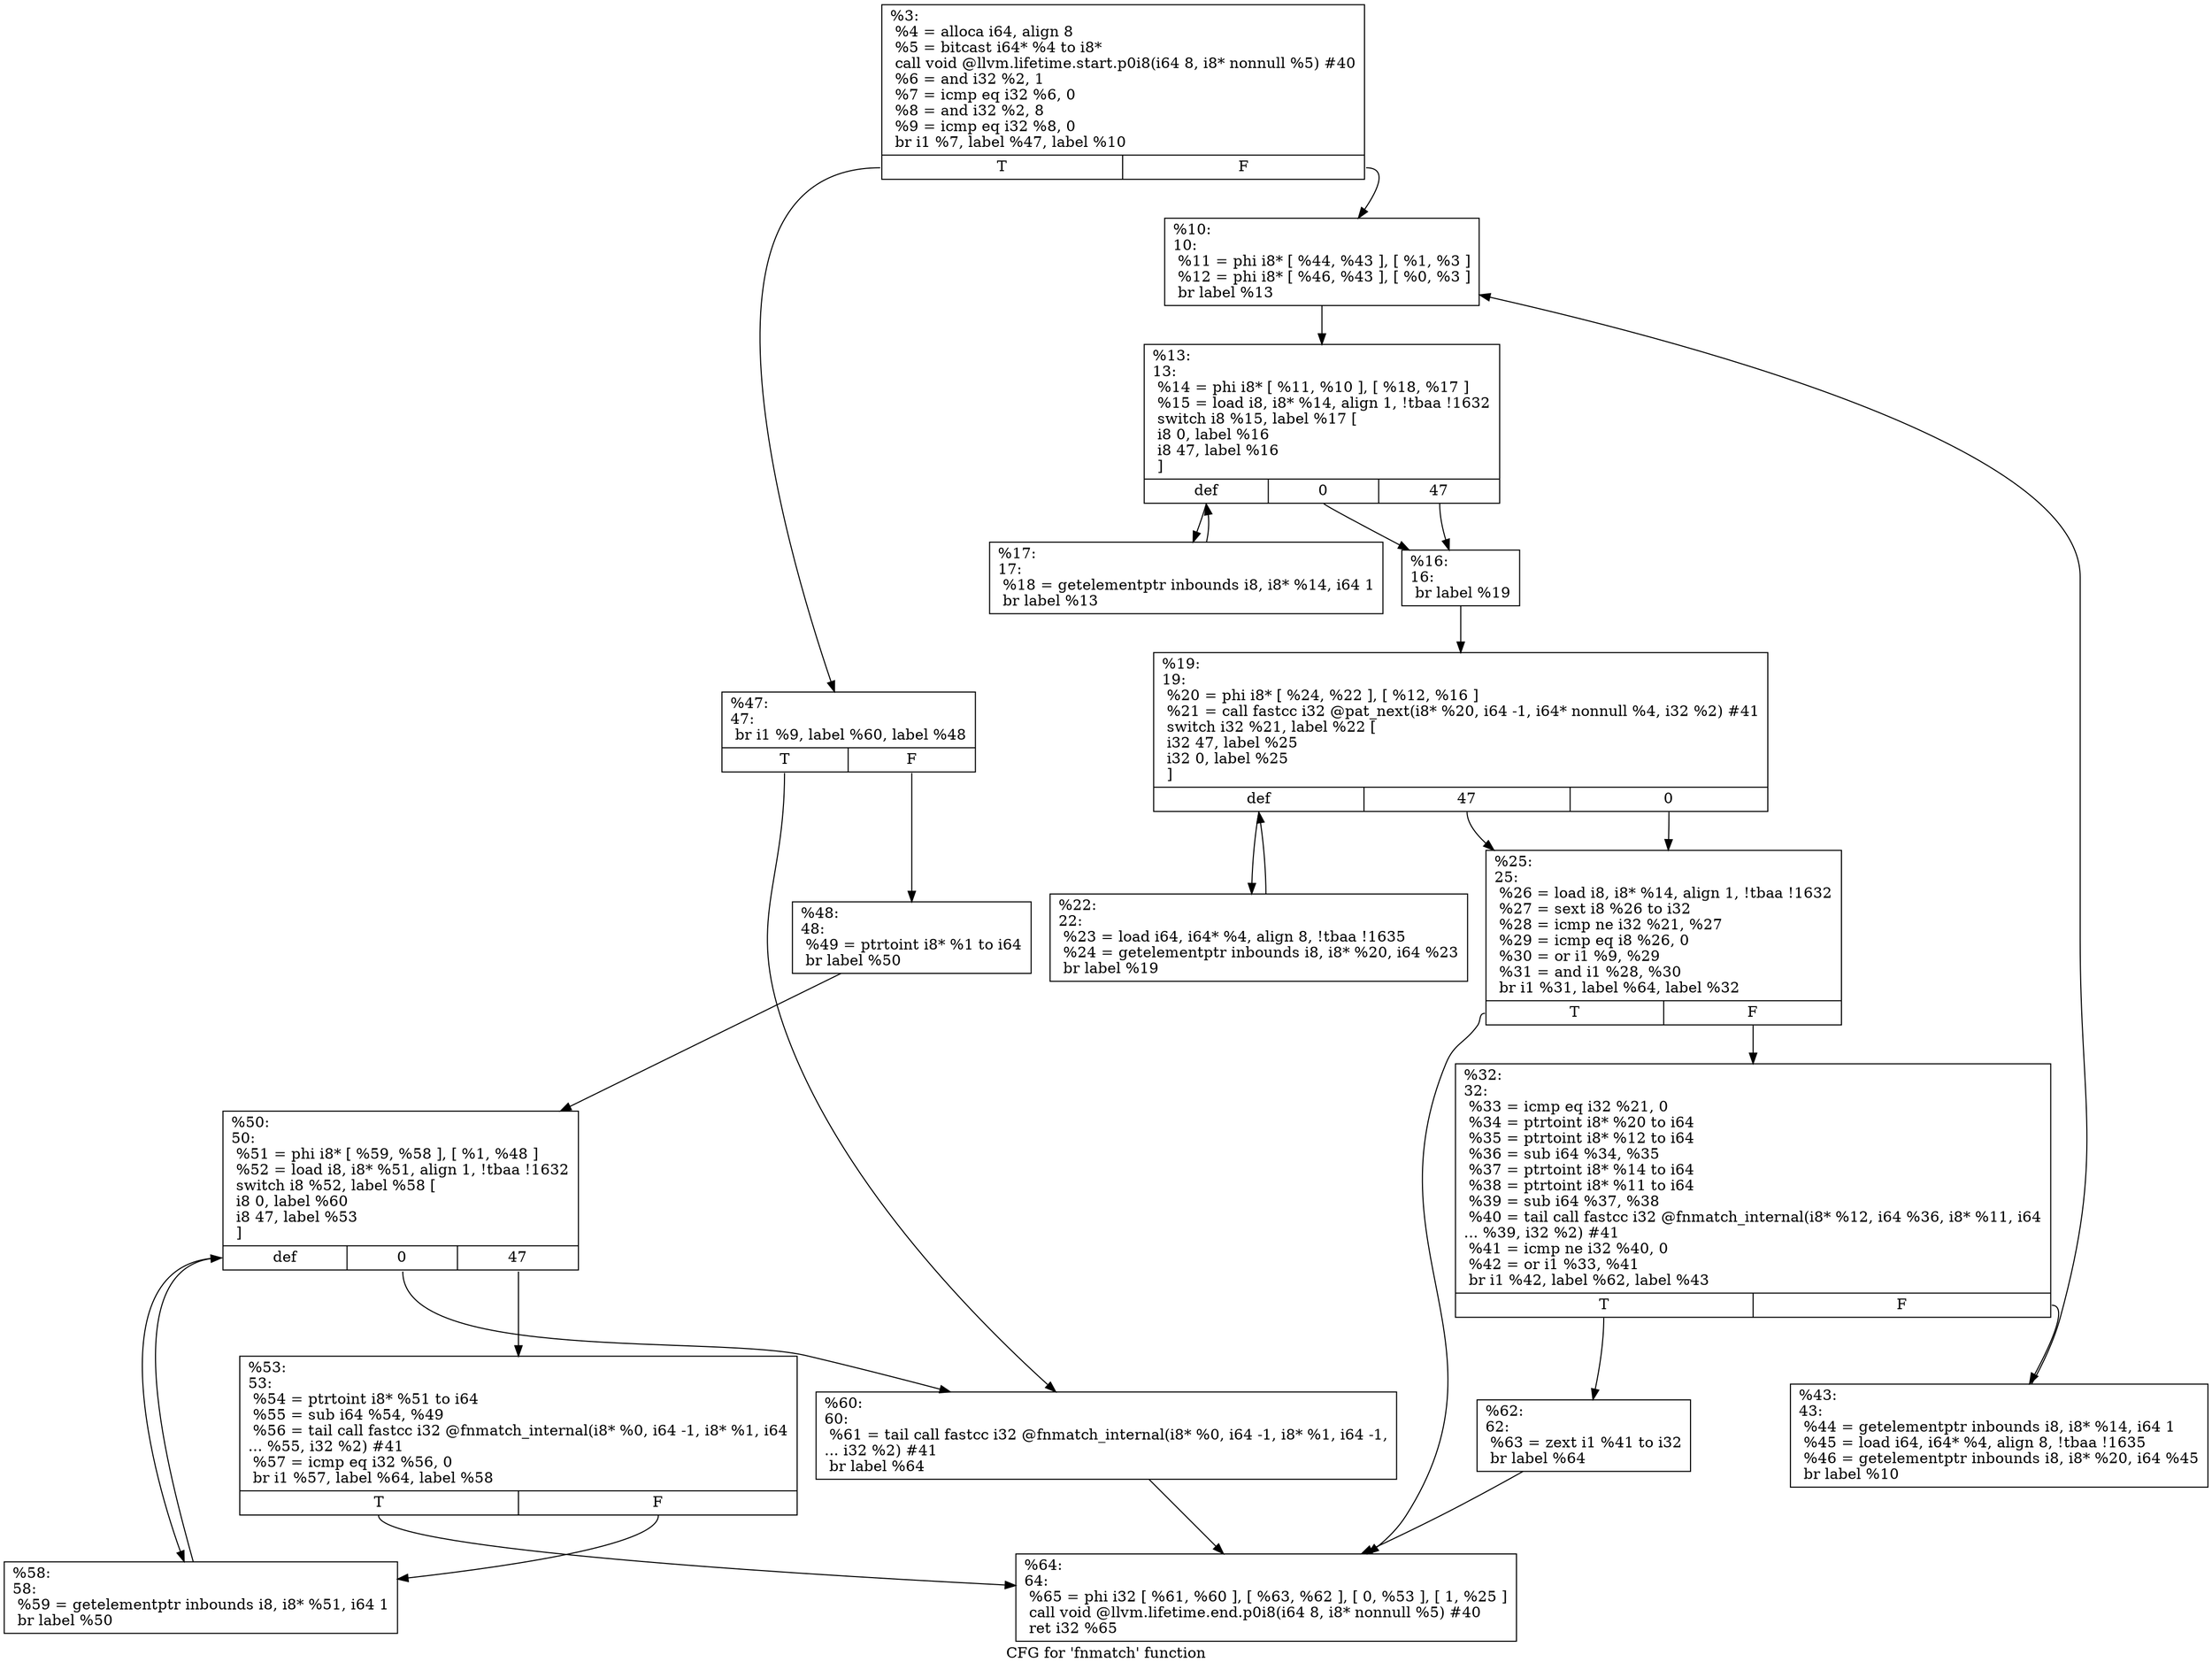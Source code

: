 digraph "CFG for 'fnmatch' function" {
	label="CFG for 'fnmatch' function";

	Node0x1b13870 [shape=record,label="{%3:\l  %4 = alloca i64, align 8\l  %5 = bitcast i64* %4 to i8*\l  call void @llvm.lifetime.start.p0i8(i64 8, i8* nonnull %5) #40\l  %6 = and i32 %2, 1\l  %7 = icmp eq i32 %6, 0\l  %8 = and i32 %2, 8\l  %9 = icmp eq i32 %8, 0\l  br i1 %7, label %47, label %10\l|{<s0>T|<s1>F}}"];
	Node0x1b13870:s0 -> Node0x1b13cb0;
	Node0x1b13870:s1 -> Node0x1b139e0;
	Node0x1b139e0 [shape=record,label="{%10:\l10:                                               \l  %11 = phi i8* [ %44, %43 ], [ %1, %3 ]\l  %12 = phi i8* [ %46, %43 ], [ %0, %3 ]\l  br label %13\l}"];
	Node0x1b139e0 -> Node0x1b13a30;
	Node0x1b13a30 [shape=record,label="{%13:\l13:                                               \l  %14 = phi i8* [ %11, %10 ], [ %18, %17 ]\l  %15 = load i8, i8* %14, align 1, !tbaa !1632\l  switch i8 %15, label %17 [\l    i8 0, label %16\l    i8 47, label %16\l  ]\l|{<s0>def|<s1>0|<s2>47}}"];
	Node0x1b13a30:s0 -> Node0x1b13ad0;
	Node0x1b13a30:s1 -> Node0x1b13a80;
	Node0x1b13a30:s2 -> Node0x1b13a80;
	Node0x1b13a80 [shape=record,label="{%16:\l16:                                               \l  br label %19\l}"];
	Node0x1b13a80 -> Node0x1b13b20;
	Node0x1b13ad0 [shape=record,label="{%17:\l17:                                               \l  %18 = getelementptr inbounds i8, i8* %14, i64 1\l  br label %13\l}"];
	Node0x1b13ad0 -> Node0x1b13a30;
	Node0x1b13b20 [shape=record,label="{%19:\l19:                                               \l  %20 = phi i8* [ %24, %22 ], [ %12, %16 ]\l  %21 = call fastcc i32 @pat_next(i8* %20, i64 -1, i64* nonnull %4, i32 %2) #41\l  switch i32 %21, label %22 [\l    i32 47, label %25\l    i32 0, label %25\l  ]\l|{<s0>def|<s1>47|<s2>0}}"];
	Node0x1b13b20:s0 -> Node0x1b13b70;
	Node0x1b13b20:s1 -> Node0x1b13bc0;
	Node0x1b13b20:s2 -> Node0x1b13bc0;
	Node0x1b13b70 [shape=record,label="{%22:\l22:                                               \l  %23 = load i64, i64* %4, align 8, !tbaa !1635\l  %24 = getelementptr inbounds i8, i8* %20, i64 %23\l  br label %19\l}"];
	Node0x1b13b70 -> Node0x1b13b20;
	Node0x1b13bc0 [shape=record,label="{%25:\l25:                                               \l  %26 = load i8, i8* %14, align 1, !tbaa !1632\l  %27 = sext i8 %26 to i32\l  %28 = icmp ne i32 %21, %27\l  %29 = icmp eq i8 %26, 0\l  %30 = or i1 %9, %29\l  %31 = and i1 %28, %30\l  br i1 %31, label %64, label %32\l|{<s0>T|<s1>F}}"];
	Node0x1b13bc0:s0 -> Node0x1b13ee0;
	Node0x1b13bc0:s1 -> Node0x1b13c10;
	Node0x1b13c10 [shape=record,label="{%32:\l32:                                               \l  %33 = icmp eq i32 %21, 0\l  %34 = ptrtoint i8* %20 to i64\l  %35 = ptrtoint i8* %12 to i64\l  %36 = sub i64 %34, %35\l  %37 = ptrtoint i8* %14 to i64\l  %38 = ptrtoint i8* %11 to i64\l  %39 = sub i64 %37, %38\l  %40 = tail call fastcc i32 @fnmatch_internal(i8* %12, i64 %36, i8* %11, i64\l... %39, i32 %2) #41\l  %41 = icmp ne i32 %40, 0\l  %42 = or i1 %33, %41\l  br i1 %42, label %62, label %43\l|{<s0>T|<s1>F}}"];
	Node0x1b13c10:s0 -> Node0x1b13e90;
	Node0x1b13c10:s1 -> Node0x1b13c60;
	Node0x1b13c60 [shape=record,label="{%43:\l43:                                               \l  %44 = getelementptr inbounds i8, i8* %14, i64 1\l  %45 = load i64, i64* %4, align 8, !tbaa !1635\l  %46 = getelementptr inbounds i8, i8* %20, i64 %45\l  br label %10\l}"];
	Node0x1b13c60 -> Node0x1b139e0;
	Node0x1b13cb0 [shape=record,label="{%47:\l47:                                               \l  br i1 %9, label %60, label %48\l|{<s0>T|<s1>F}}"];
	Node0x1b13cb0:s0 -> Node0x1b13e40;
	Node0x1b13cb0:s1 -> Node0x1b13d00;
	Node0x1b13d00 [shape=record,label="{%48:\l48:                                               \l  %49 = ptrtoint i8* %1 to i64\l  br label %50\l}"];
	Node0x1b13d00 -> Node0x1b13d50;
	Node0x1b13d50 [shape=record,label="{%50:\l50:                                               \l  %51 = phi i8* [ %59, %58 ], [ %1, %48 ]\l  %52 = load i8, i8* %51, align 1, !tbaa !1632\l  switch i8 %52, label %58 [\l    i8 0, label %60\l    i8 47, label %53\l  ]\l|{<s0>def|<s1>0|<s2>47}}"];
	Node0x1b13d50:s0 -> Node0x1b13df0;
	Node0x1b13d50:s1 -> Node0x1b13e40;
	Node0x1b13d50:s2 -> Node0x1b13da0;
	Node0x1b13da0 [shape=record,label="{%53:\l53:                                               \l  %54 = ptrtoint i8* %51 to i64\l  %55 = sub i64 %54, %49\l  %56 = tail call fastcc i32 @fnmatch_internal(i8* %0, i64 -1, i8* %1, i64\l... %55, i32 %2) #41\l  %57 = icmp eq i32 %56, 0\l  br i1 %57, label %64, label %58\l|{<s0>T|<s1>F}}"];
	Node0x1b13da0:s0 -> Node0x1b13ee0;
	Node0x1b13da0:s1 -> Node0x1b13df0;
	Node0x1b13df0 [shape=record,label="{%58:\l58:                                               \l  %59 = getelementptr inbounds i8, i8* %51, i64 1\l  br label %50\l}"];
	Node0x1b13df0 -> Node0x1b13d50;
	Node0x1b13e40 [shape=record,label="{%60:\l60:                                               \l  %61 = tail call fastcc i32 @fnmatch_internal(i8* %0, i64 -1, i8* %1, i64 -1,\l... i32 %2) #41\l  br label %64\l}"];
	Node0x1b13e40 -> Node0x1b13ee0;
	Node0x1b13e90 [shape=record,label="{%62:\l62:                                               \l  %63 = zext i1 %41 to i32\l  br label %64\l}"];
	Node0x1b13e90 -> Node0x1b13ee0;
	Node0x1b13ee0 [shape=record,label="{%64:\l64:                                               \l  %65 = phi i32 [ %61, %60 ], [ %63, %62 ], [ 0, %53 ], [ 1, %25 ]\l  call void @llvm.lifetime.end.p0i8(i64 8, i8* nonnull %5) #40\l  ret i32 %65\l}"];
}

